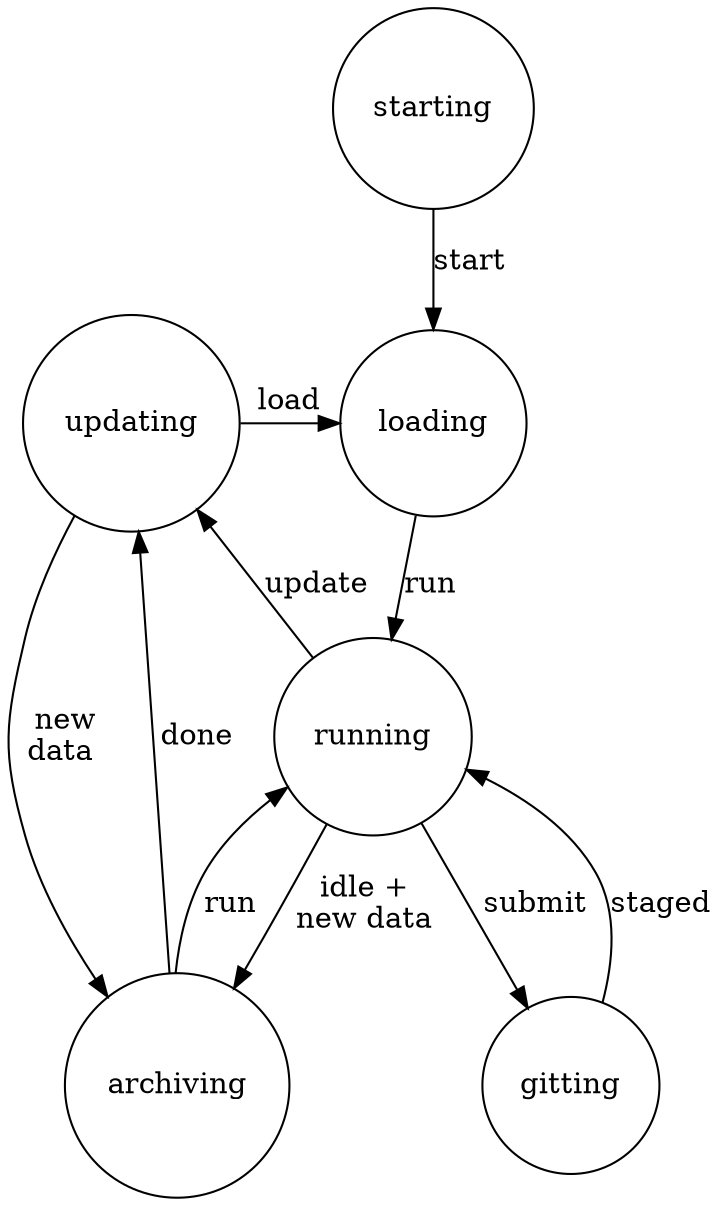 digraph SDP
{
/*
COPYRIGHT:
Copyright (c) 2015-2023, California Institute of Technology ("Caltech").
U.S. Government sponsorship acknowledged.

All rights reserved.

LICENSE:
Redistribution and use in source and binary forms, with or without
modification, are permitted provided that the following conditions are met:

- Redistributions of source code must retain the above copyright notice,
this list of conditions and the following disclaimer.

- Redistributions in binary form must reproduce the above copyright
notice, this list of conditions and the following disclaimer in the
documentation and/or other materials provided with the distribution.

- Neither the name of Caltech nor its operating division, the Jet
Propulsion Laboratory, nor the names of its contributors may be used to
endorse or promote products derived from this software without specific prior
written permission.

THIS SOFTWARE IS PROVIDED BY THE COPYRIGHT HOLDERS AND CONTRIBUTORS "AS IS"
AND ANY EXPRESS OR IMPLIED WARRANTIES, INCLUDING, BUT NOT LIMITED TO, THE
IMPLIED WARRANTIES OF MERCHANTABILITY AND FITNESS FOR A PARTICULAR PURPOSE
ARE DISCLAIMED. IN NO EVENT SHALL THE COPYRIGHT OWNER OR CONTRIBUTORS BE
LIABLE FOR ANY DIRECT, INDIRECT, INCIDENTAL, SPECIAL, EXEMPLARY, OR
CONSEQUENTIAL DAMAGES (INCLUDING, BUT NOT LIMITED TO, PROCUREMENT OF
SUBSTITUTE GOODS OR SERVICES; LOSS OF USE, DATA, OR PROFITS; OR BUSINESS
INTERRUPTION) HOWEVER CAUSED AND ON ANY THEORY OF LIABILITY, WHETHER IN
CONTRACT, STRICT LIABILITY, OR TORT (INCLUDING NEGLIGENCE OR OTHERWISE)
ARISING IN ANY WAY OUT OF THE USE OF THIS SOFTWARE, EVEN IF ADVISED OF THE
POSSIBILITY OF SUCH DAMAGE.

NTR:
*/
        node [shape = circle];
        starting[id=starting]
        loading[id=loading]
        updating[id=updating]
        running[id=running]
        gitting[id=gitting]
        archiving[id=archiving];
        { rank=same loading updating }
        rankdir=TB;

        starting -> loading [label=start,
                             trigger=starting_trigger,
                             source=starting,
                             dest=loading,
                             before=start,
                             after=load];
        loading -> running[label=run,
                           trigger=running_trigger,
                           source=loading,
                           dest=running,
                           before=navel_gaze];
        running -> gitting[label=submit,
                           trigger=gitting_trigger,
                           source=running,
                           dest=gitting];
        gitting -> running[label=staged,
                           trigger=running_trigger,
                           source=gitting,
                           dest=running];
        running -> archiving[label="idle +\nnew data",
                             after=archive,
                             before=save_prior_state,
                             trigger=archiving_trigger,
                             source=running,
                             dest=archiving];
        archiving -> running[label=run,
                             trigger=running_trigger,
                             source=archiving,
                             dest=running,
                             before=navel_gaze];
        running -> updating[label=update,
                            trigger=update_trigger,
                            source=running,
                            dest=updating,
                            after=reload];
        updating -> loading[label=load,
                            trigger=loading_trigger,
                            source=updating,
                            dest=loading,
                            before=reset,
                            after=load];
        updating -> archiving[label=" new\ndata",
                              after=archive,
                              before=save_prior_state,
                              trigger=archiving_trigger,
                              source=updating,
                              dest=archiving];
        archiving -> updating[label=done,
                              after=loading_trigger,
                              trigger=updating_trigger,
                              source=archiving,
                              dest=updating];
}
